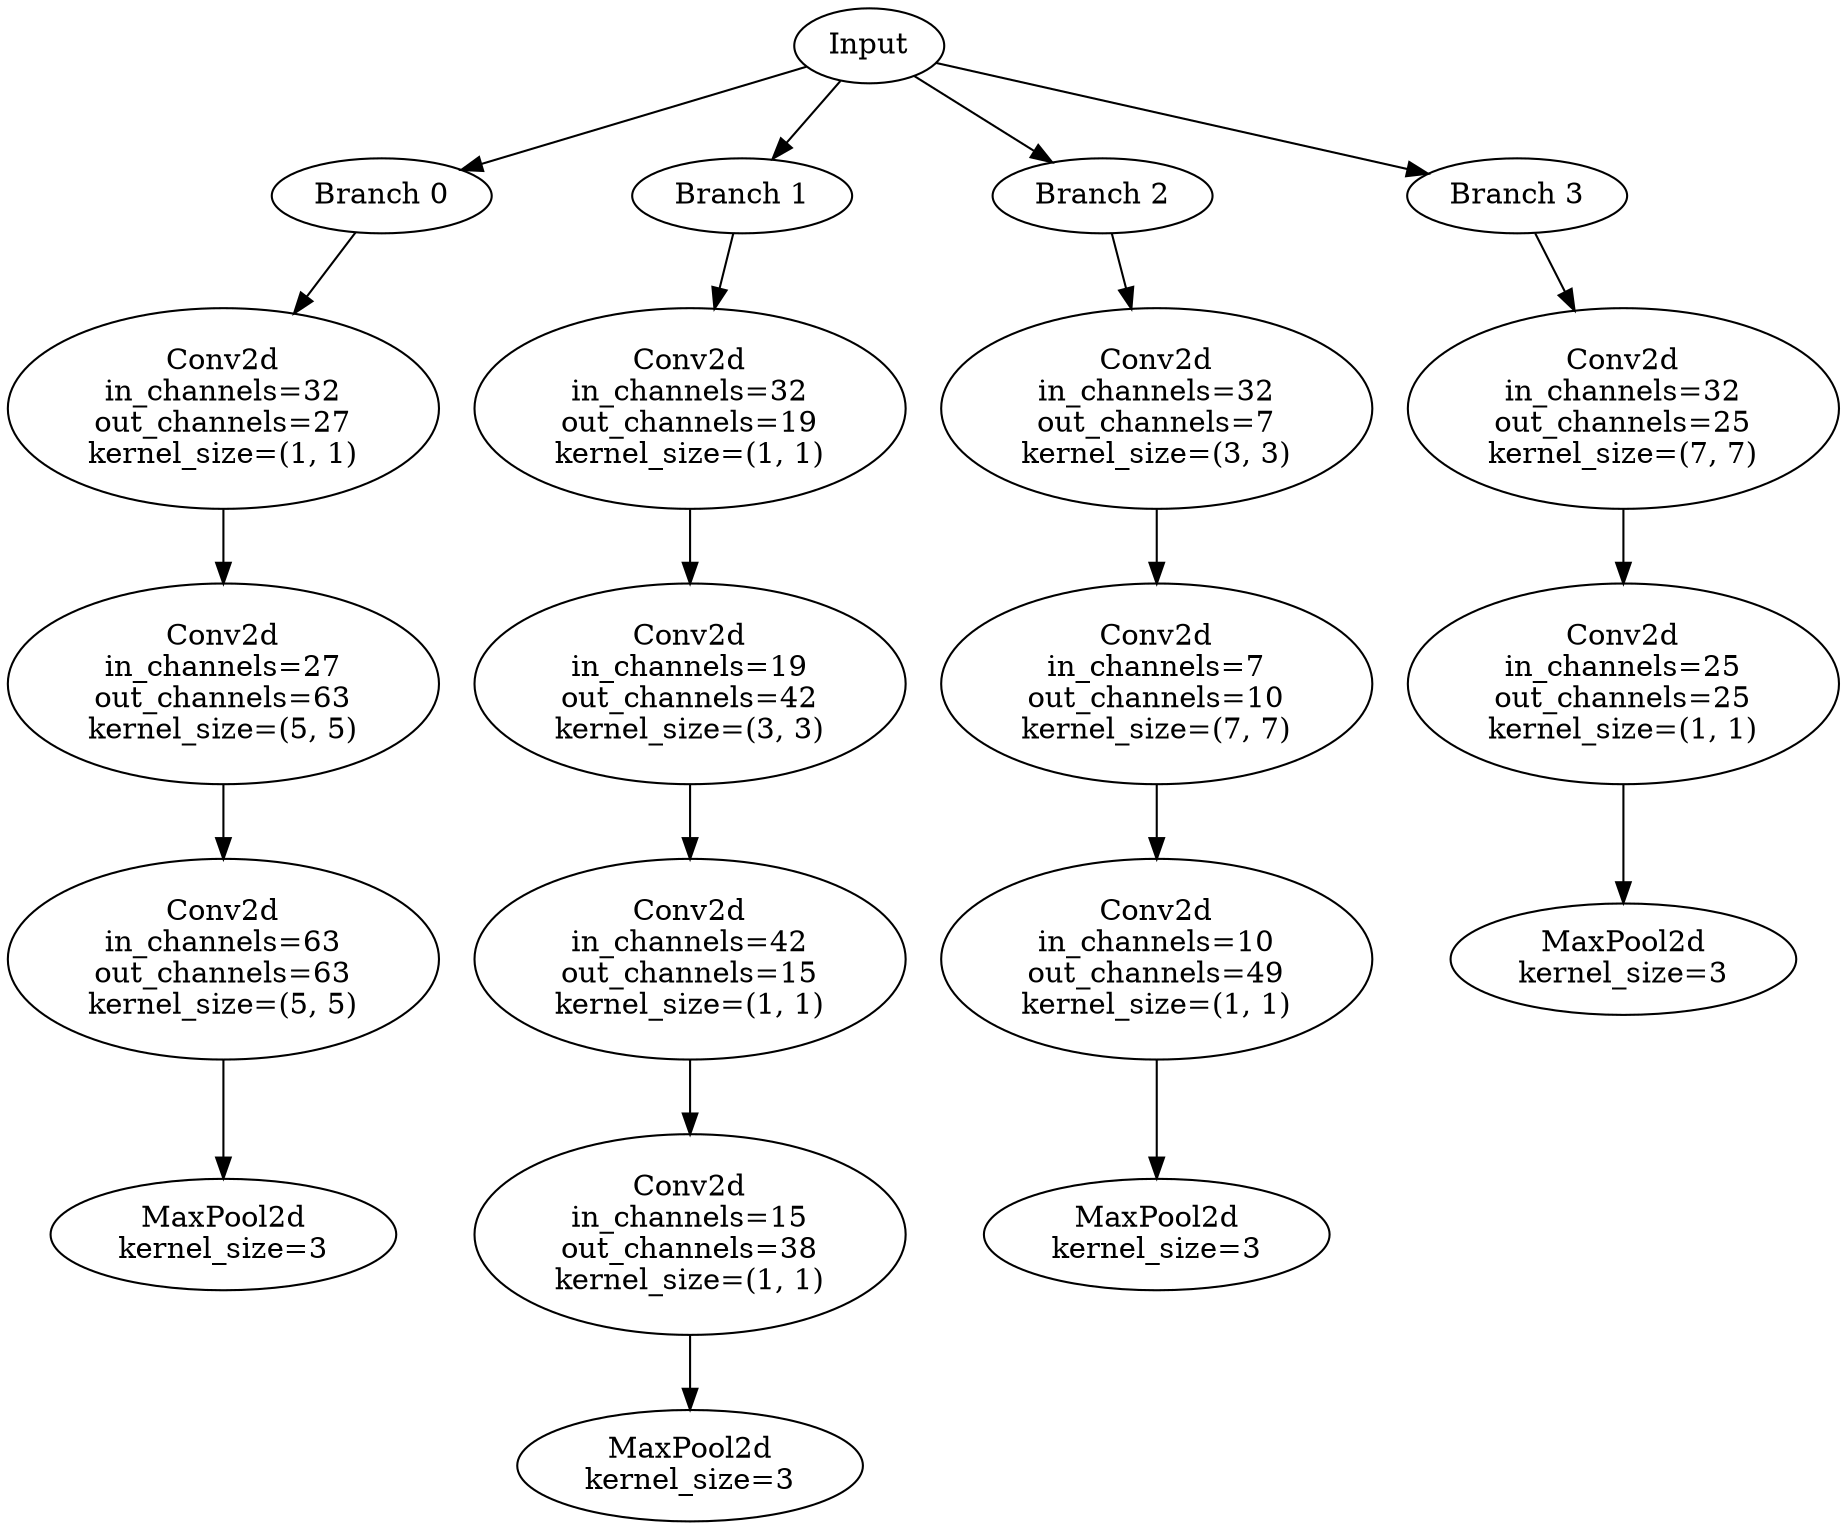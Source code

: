 // Inception Module - Coral 11
digraph {
	Input [label=Input]
	Branch_0 [label="Branch 0"]
	Input -> Branch_0
	Branch_0_Layer_0 [label="Conv2d
in_channels=32
out_channels=27
kernel_size=(1, 1)"]
	Branch_0 -> Branch_0_Layer_0
	Branch_0_Layer_1 [label="Conv2d
in_channels=27
out_channels=63
kernel_size=(5, 5)"]
	Branch_0_Layer_0 -> Branch_0_Layer_1
	Branch_0_Layer_2 [label="Conv2d
in_channels=63
out_channels=63
kernel_size=(5, 5)"]
	Branch_0_Layer_1 -> Branch_0_Layer_2
	Branch_0_Layer_3 [label="MaxPool2d
kernel_size=3"]
	Branch_0_Layer_2 -> Branch_0_Layer_3
	Branch_1 [label="Branch 1"]
	Input -> Branch_1
	Branch_1_Layer_0 [label="Conv2d
in_channels=32
out_channels=19
kernel_size=(1, 1)"]
	Branch_1 -> Branch_1_Layer_0
	Branch_1_Layer_1 [label="Conv2d
in_channels=19
out_channels=42
kernel_size=(3, 3)"]
	Branch_1_Layer_0 -> Branch_1_Layer_1
	Branch_1_Layer_2 [label="Conv2d
in_channels=42
out_channels=15
kernel_size=(1, 1)"]
	Branch_1_Layer_1 -> Branch_1_Layer_2
	Branch_1_Layer_3 [label="Conv2d
in_channels=15
out_channels=38
kernel_size=(1, 1)"]
	Branch_1_Layer_2 -> Branch_1_Layer_3
	Branch_1_Layer_4 [label="MaxPool2d
kernel_size=3"]
	Branch_1_Layer_3 -> Branch_1_Layer_4
	Branch_2 [label="Branch 2"]
	Input -> Branch_2
	Branch_2_Layer_0 [label="Conv2d
in_channels=32
out_channels=7
kernel_size=(3, 3)"]
	Branch_2 -> Branch_2_Layer_0
	Branch_2_Layer_1 [label="Conv2d
in_channels=7
out_channels=10
kernel_size=(7, 7)"]
	Branch_2_Layer_0 -> Branch_2_Layer_1
	Branch_2_Layer_2 [label="Conv2d
in_channels=10
out_channels=49
kernel_size=(1, 1)"]
	Branch_2_Layer_1 -> Branch_2_Layer_2
	Branch_2_Layer_3 [label="MaxPool2d
kernel_size=3"]
	Branch_2_Layer_2 -> Branch_2_Layer_3
	Branch_3 [label="Branch 3"]
	Input -> Branch_3
	Branch_3_Layer_0 [label="Conv2d
in_channels=32
out_channels=25
kernel_size=(7, 7)"]
	Branch_3 -> Branch_3_Layer_0
	Branch_3_Layer_1 [label="Conv2d
in_channels=25
out_channels=25
kernel_size=(1, 1)"]
	Branch_3_Layer_0 -> Branch_3_Layer_1
	Branch_3_Layer_2 [label="MaxPool2d
kernel_size=3"]
	Branch_3_Layer_1 -> Branch_3_Layer_2
}
